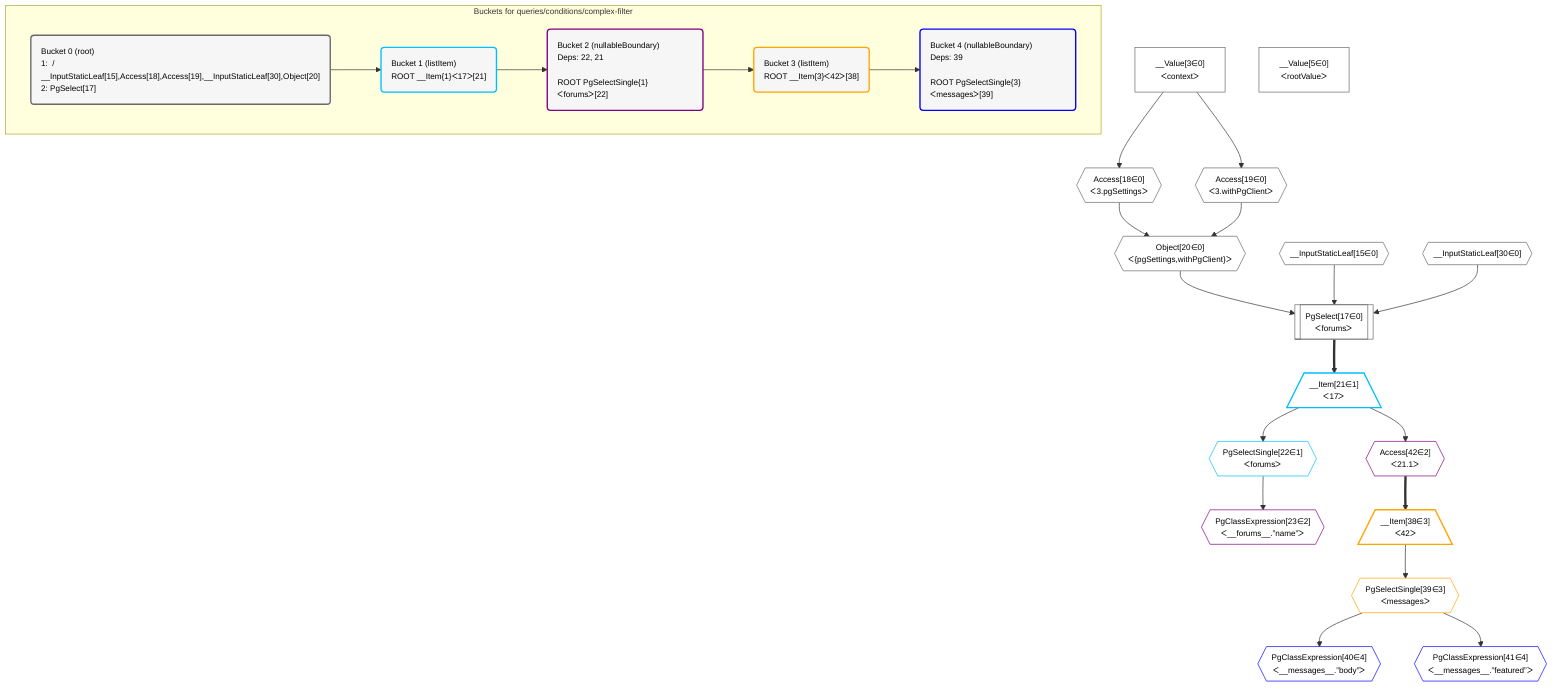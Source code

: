 %%{init: {'themeVariables': { 'fontSize': '12px'}}}%%
graph TD
    classDef path fill:#eee,stroke:#000,color:#000
    classDef plan fill:#fff,stroke-width:1px,color:#000
    classDef itemplan fill:#fff,stroke-width:2px,color:#000
    classDef unbatchedplan fill:#dff,stroke-width:1px,color:#000
    classDef sideeffectplan fill:#fcc,stroke-width:2px,color:#000
    classDef bucket fill:#f6f6f6,color:#000,stroke-width:2px,text-align:left


    %% define steps
    __Value3["__Value[3∈0]<br />ᐸcontextᐳ"]:::plan
    __Value5["__Value[5∈0]<br />ᐸrootValueᐳ"]:::plan
    __InputStaticLeaf15{{"__InputStaticLeaf[15∈0]"}}:::plan
    Access18{{"Access[18∈0]<br />ᐸ3.pgSettingsᐳ"}}:::plan
    Access19{{"Access[19∈0]<br />ᐸ3.withPgClientᐳ"}}:::plan
    Object20{{"Object[20∈0]<br />ᐸ{pgSettings,withPgClient}ᐳ"}}:::plan
    __InputStaticLeaf30{{"__InputStaticLeaf[30∈0]"}}:::plan
    PgSelect17[["PgSelect[17∈0]<br />ᐸforumsᐳ"]]:::plan
    __Item21[/"__Item[21∈1]<br />ᐸ17ᐳ"\]:::itemplan
    PgSelectSingle22{{"PgSelectSingle[22∈1]<br />ᐸforumsᐳ"}}:::plan
    PgClassExpression23{{"PgClassExpression[23∈2]<br />ᐸ__forums__.”name”ᐳ"}}:::plan
    Access42{{"Access[42∈2]<br />ᐸ21.1ᐳ"}}:::plan
    __Item38[/"__Item[38∈3]<br />ᐸ42ᐳ"\]:::itemplan
    PgSelectSingle39{{"PgSelectSingle[39∈3]<br />ᐸmessagesᐳ"}}:::plan
    PgClassExpression40{{"PgClassExpression[40∈4]<br />ᐸ__messages__.”body”ᐳ"}}:::plan
    PgClassExpression41{{"PgClassExpression[41∈4]<br />ᐸ__messages__.”featured”ᐳ"}}:::plan

    %% plan dependencies
    __Value3 --> Access18
    __Value3 --> Access19
    Access18 & Access19 --> Object20
    Object20 & __InputStaticLeaf15 & __InputStaticLeaf30 --> PgSelect17
    PgSelect17 ==> __Item21
    __Item21 --> PgSelectSingle22
    PgSelectSingle22 --> PgClassExpression23
    __Item21 --> Access42
    Access42 ==> __Item38
    __Item38 --> PgSelectSingle39
    PgSelectSingle39 --> PgClassExpression40
    PgSelectSingle39 --> PgClassExpression41

    subgraph "Buckets for queries/conditions/complex-filter"
    Bucket0("Bucket 0 (root)<br />1:  / __InputStaticLeaf[15],Access[18],Access[19],__InputStaticLeaf[30],Object[20]<br />2: PgSelect[17]"):::bucket
    classDef bucket0 stroke:#696969
    class Bucket0,__Value3,__Value5,__InputStaticLeaf15,PgSelect17,Access18,Access19,Object20,__InputStaticLeaf30 bucket0
    Bucket1("Bucket 1 (listItem)<br />ROOT __Item{1}ᐸ17ᐳ[21]"):::bucket
    classDef bucket1 stroke:#00bfff
    class Bucket1,__Item21,PgSelectSingle22 bucket1
    Bucket2("Bucket 2 (nullableBoundary)<br />Deps: 22, 21<br /><br />ROOT PgSelectSingle{1}ᐸforumsᐳ[22]"):::bucket
    classDef bucket2 stroke:#7f007f
    class Bucket2,PgClassExpression23,Access42 bucket2
    Bucket3("Bucket 3 (listItem)<br />ROOT __Item{3}ᐸ42ᐳ[38]"):::bucket
    classDef bucket3 stroke:#ffa500
    class Bucket3,__Item38,PgSelectSingle39 bucket3
    Bucket4("Bucket 4 (nullableBoundary)<br />Deps: 39<br /><br />ROOT PgSelectSingle{3}ᐸmessagesᐳ[39]"):::bucket
    classDef bucket4 stroke:#0000ff
    class Bucket4,PgClassExpression40,PgClassExpression41 bucket4
    Bucket0 --> Bucket1
    Bucket1 --> Bucket2
    Bucket2 --> Bucket3
    Bucket3 --> Bucket4
    end
